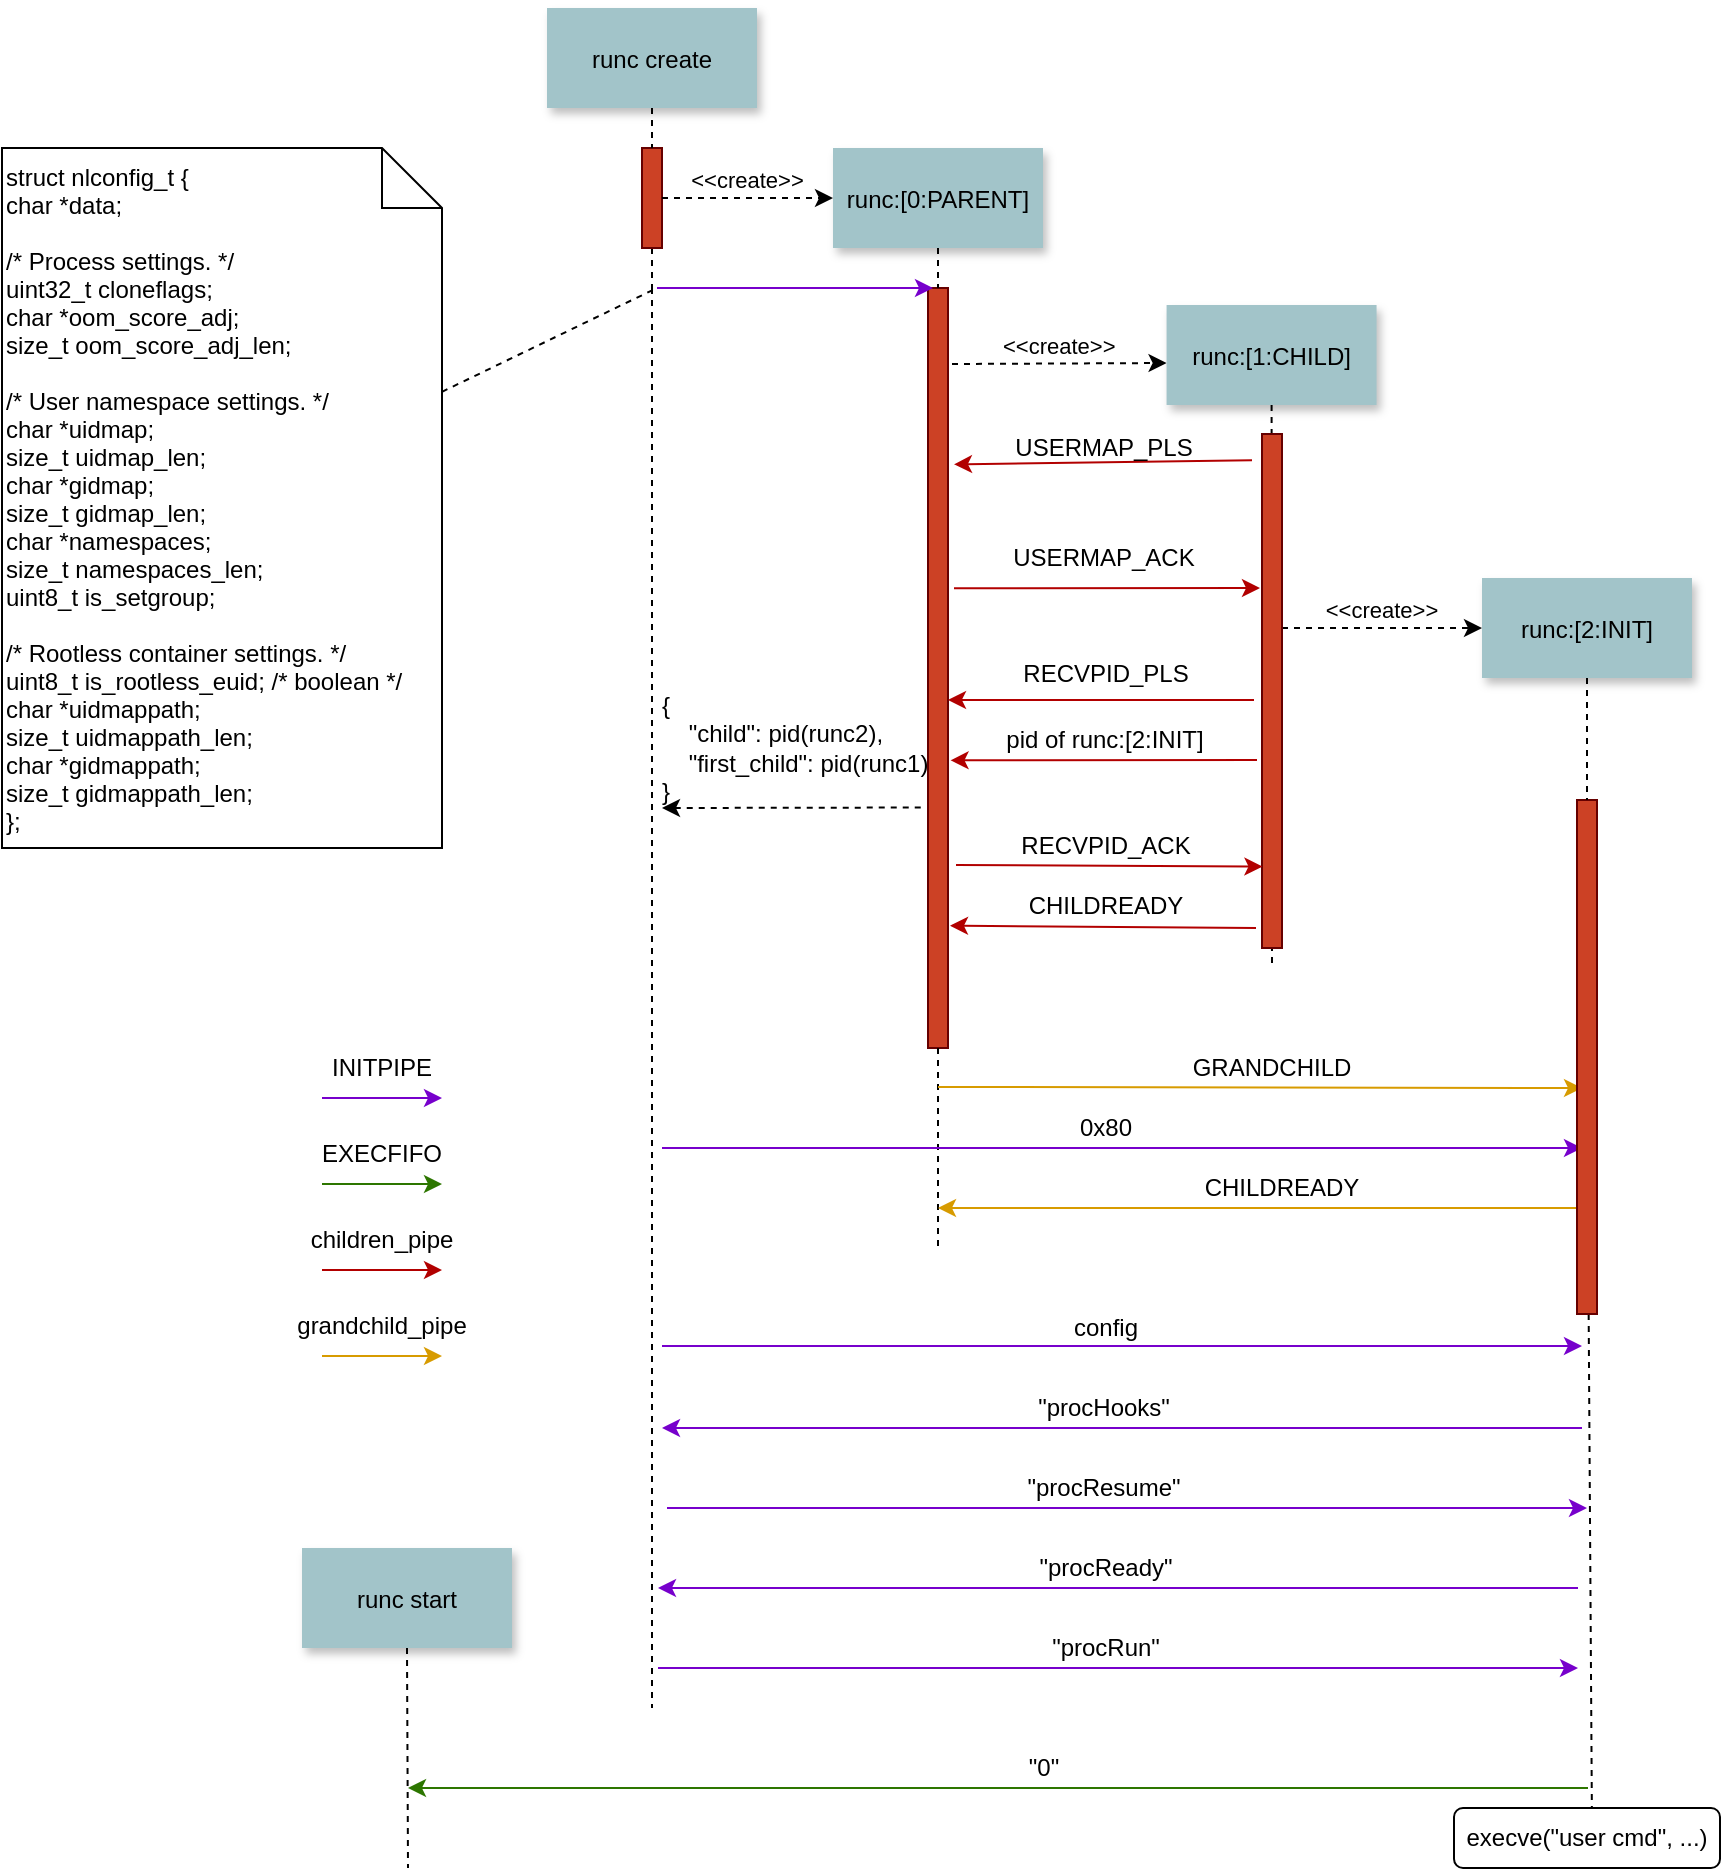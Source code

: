 <mxfile version="12.2.3" type="github" pages="1">
  <diagram name="Page-1" id="9361dd3d-8414-5efd-6122-117bd74ce7a7">
    <mxGraphModel dx="2452" dy="1517" grid="1" gridSize="10" guides="1" tooltips="1" connect="1" arrows="1" fold="1" page="0" pageScale="1.5" pageWidth="826" pageHeight="1169" background="#ffffff" math="0" shadow="0">
      <root>
        <mxCell id="0"/>
        <mxCell id="1" parent="0"/>
        <mxCell id="4" value="runc create" style="shadow=1;fillColor=#A2C4C9;strokeColor=none" parent="1" vertex="1">
          <mxGeometry x="152.5" y="-10" width="105" height="50" as="geometry"/>
        </mxCell>
        <mxCell id="6" value="" style="fillColor=#CC4125;strokeColor=#660000" parent="1" vertex="1">
          <mxGeometry x="343" y="130" width="10" height="380" as="geometry"/>
        </mxCell>
        <mxCell id="7" value="runc:[0:PARENT]" style="shadow=1;fillColor=#A2C4C9;strokeColor=none" parent="1" vertex="1">
          <mxGeometry x="295.5" y="60" width="105" height="50" as="geometry"/>
        </mxCell>
        <mxCell id="8" value="" style="edgeStyle=none;endArrow=none;dashed=1" parent="1" source="7" target="6" edge="1">
          <mxGeometry x="272.335" y="165" width="100" height="100" as="geometry">
            <mxPoint x="347.259" y="110" as="sourcePoint"/>
            <mxPoint x="347.576" y="165" as="targetPoint"/>
          </mxGeometry>
        </mxCell>
        <mxCell id="11" value="" style="edgeStyle=none;verticalLabelPosition=top;verticalAlign=bottom;endArrow=none;startArrow=classic;dashed=1" parent="1" edge="1">
          <mxGeometry x="220" y="302.259" width="100" height="100" as="geometry">
            <mxPoint x="210" y="390" as="sourcePoint"/>
            <mxPoint x="340" y="389.759" as="targetPoint"/>
          </mxGeometry>
        </mxCell>
        <mxCell id="13" value="&lt;&lt;create&gt;&gt;" style="edgeStyle=none;verticalLabelPosition=top;verticalAlign=bottom;dashed=1;entryX=0;entryY=0.5;entryDx=0;entryDy=0;exitX=1.2;exitY=0.1;exitDx=0;exitDy=0;exitPerimeter=0;" parent="1" source="6" edge="1">
          <mxGeometry x="385.455" y="117.916" width="100" height="100" as="geometry">
            <mxPoint x="360" y="168" as="sourcePoint"/>
            <mxPoint x="462.284" y="167.5" as="targetPoint"/>
          </mxGeometry>
        </mxCell>
        <mxCell id="15" value="runc:[1:CHILD]" style="shadow=1;fillColor=#A2C4C9;strokeColor=none" parent="1" vertex="1">
          <mxGeometry x="462.284" y="138.5" width="105" height="50" as="geometry"/>
        </mxCell>
        <mxCell id="22" value="runc:[2:INIT]" style="shadow=1;fillColor=#A2C4C9;strokeColor=none" parent="1" vertex="1">
          <mxGeometry x="620" y="275" width="105" height="50" as="geometry"/>
        </mxCell>
        <mxCell id="23" value="" style="edgeStyle=none;endArrow=none;dashed=1" parent="1" source="M7p2KPYp7pXhIXxXzcYj-162" edge="1">
          <mxGeometry x="614.488" y="175.0" width="100" height="100" as="geometry">
            <mxPoint x="674.653" y="110" as="sourcePoint"/>
            <mxPoint x="675" y="900" as="targetPoint"/>
          </mxGeometry>
        </mxCell>
        <mxCell id="27" value="&lt;&lt;create&gt;&gt;" style="edgeStyle=elbowEdgeStyle;elbow=vertical;verticalLabelPosition=top;verticalAlign=bottom;entryX=0;entryY=0.5;entryDx=0;entryDy=0;dashed=1;" parent="1" source="17" target="22" edge="1">
          <mxGeometry x="540" y="270" width="100" height="100" as="geometry">
            <mxPoint x="540" y="370" as="sourcePoint"/>
            <mxPoint x="640" y="270" as="targetPoint"/>
            <Array as="points"/>
          </mxGeometry>
        </mxCell>
        <mxCell id="33" value="" style="edgeStyle=elbowEdgeStyle;elbow=horizontal;endArrow=none;dashed=1" parent="1" source="M7p2KPYp7pXhIXxXzcYj-115" edge="1">
          <mxGeometry x="230.0" y="310" width="100" height="100" as="geometry">
            <mxPoint x="230.0" y="410" as="sourcePoint"/>
            <mxPoint x="205" y="130" as="targetPoint"/>
          </mxGeometry>
        </mxCell>
        <mxCell id="40" value="struct nlconfig_t {&#xa;char *data;&#xa;&#xa;   /* Process settings. */&#xa;   uint32_t cloneflags;&#xa;   char *oom_score_adj;&#xa;   size_t oom_score_adj_len;&#xa;&#xa;   /* User namespace settings. */&#xa;   char *uidmap;&#xa;   size_t uidmap_len;&#xa;   char *gidmap;&#xa;   size_t gidmap_len;&#xa;   char *namespaces;&#xa;   size_t namespaces_len;&#xa;   uint8_t is_setgroup;&#xa;&#xa;   /* Rootless container settings. */&#xa;   uint8_t is_rootless_euid;  /* boolean */&#xa;   char *uidmappath;&#xa;   size_t uidmappath_len;&#xa;   char *gidmappath;&#xa;   size_t gidmappath_len;&#xa;};" style="shape=note;align=left" parent="1" vertex="1">
          <mxGeometry x="-120" y="60" width="220" height="350" as="geometry"/>
        </mxCell>
        <mxCell id="41" value="" style="edgeStyle=none;endArrow=none;dashed=1;entryX=0.75;entryY=0;entryDx=0;entryDy=0;" parent="1" source="40" edge="1">
          <mxGeometry x="1030" y="180" width="100" height="100" as="geometry">
            <mxPoint x="1030" y="280" as="sourcePoint"/>
            <mxPoint x="207.5" y="130" as="targetPoint"/>
          </mxGeometry>
        </mxCell>
        <mxCell id="44" value="" style="edgeStyle=none;dashed=1;endArrow=none" parent="1" edge="1">
          <mxGeometry x="50" y="300" width="100" height="100" as="geometry">
            <mxPoint x="205" y="130" as="sourcePoint"/>
            <mxPoint x="205" y="840" as="targetPoint"/>
          </mxGeometry>
        </mxCell>
        <mxCell id="52" value="" style="edgeStyle=none;endArrow=none;dashed=1" parent="1" source="6" edge="1">
          <mxGeometry x="376.571" y="339.697" width="100" height="100" as="geometry">
            <mxPoint x="451.736" y="284.697" as="sourcePoint"/>
            <mxPoint x="348" y="610" as="targetPoint"/>
          </mxGeometry>
        </mxCell>
        <mxCell id="M7p2KPYp7pXhIXxXzcYj-97" value="" style="endArrow=classic;html=1;fillColor=#aa00ff;strokeColor=#7700CC;" parent="1" edge="1">
          <mxGeometry width="50" height="50" relative="1" as="geometry">
            <mxPoint x="40" y="535" as="sourcePoint"/>
            <mxPoint x="100" y="535" as="targetPoint"/>
          </mxGeometry>
        </mxCell>
        <mxCell id="M7p2KPYp7pXhIXxXzcYj-98" value="INITPIPE" style="text;html=1;strokeColor=none;fillColor=none;align=center;verticalAlign=middle;whiteSpace=wrap;rounded=0;" parent="1" vertex="1">
          <mxGeometry x="50" y="510" width="40" height="20" as="geometry"/>
        </mxCell>
        <mxCell id="M7p2KPYp7pXhIXxXzcYj-102" value="" style="endArrow=classic;html=1;fillColor=#60a917;strokeColor=#2D7600;" parent="1" edge="1">
          <mxGeometry width="50" height="50" relative="1" as="geometry">
            <mxPoint x="40" y="578" as="sourcePoint"/>
            <mxPoint x="100" y="578" as="targetPoint"/>
          </mxGeometry>
        </mxCell>
        <mxCell id="M7p2KPYp7pXhIXxXzcYj-103" value="EXECFIFO" style="text;html=1;strokeColor=none;fillColor=none;align=center;verticalAlign=middle;whiteSpace=wrap;rounded=0;" parent="1" vertex="1">
          <mxGeometry x="50" y="553" width="40" height="20" as="geometry"/>
        </mxCell>
        <mxCell id="M7p2KPYp7pXhIXxXzcYj-104" value="" style="endArrow=classic;html=1;fillColor=#e51400;strokeColor=#B20000;" parent="1" edge="1">
          <mxGeometry width="50" height="50" relative="1" as="geometry">
            <mxPoint x="40" y="621" as="sourcePoint"/>
            <mxPoint x="100" y="621" as="targetPoint"/>
          </mxGeometry>
        </mxCell>
        <mxCell id="M7p2KPYp7pXhIXxXzcYj-105" value="children_pipe" style="text;html=1;strokeColor=none;fillColor=none;align=center;verticalAlign=middle;whiteSpace=wrap;rounded=0;" parent="1" vertex="1">
          <mxGeometry x="50" y="596" width="40" height="20" as="geometry"/>
        </mxCell>
        <mxCell id="M7p2KPYp7pXhIXxXzcYj-106" value="" style="endArrow=classic;html=1;fillColor=#ffe6cc;strokeColor=#d79b00;" parent="1" edge="1">
          <mxGeometry width="50" height="50" relative="1" as="geometry">
            <mxPoint x="40" y="664" as="sourcePoint"/>
            <mxPoint x="100" y="664" as="targetPoint"/>
          </mxGeometry>
        </mxCell>
        <mxCell id="M7p2KPYp7pXhIXxXzcYj-107" value="grandchild_pipe" style="text;html=1;strokeColor=none;fillColor=none;align=center;verticalAlign=middle;whiteSpace=wrap;rounded=0;" parent="1" vertex="1">
          <mxGeometry x="50" y="639" width="40" height="20" as="geometry"/>
        </mxCell>
        <mxCell id="M7p2KPYp7pXhIXxXzcYj-113" value="" style="endArrow=classic;html=1;fillColor=#aa00ff;strokeColor=#7700CC;entryX=0.25;entryY=0;entryDx=0;entryDy=0;exitX=0.75;exitY=0;exitDx=0;exitDy=0;" parent="1" target="6" edge="1">
          <mxGeometry width="50" height="50" relative="1" as="geometry">
            <mxPoint x="207.5" y="130" as="sourcePoint"/>
            <mxPoint x="370" y="180" as="targetPoint"/>
          </mxGeometry>
        </mxCell>
        <mxCell id="M7p2KPYp7pXhIXxXzcYj-115" value="" style="fillColor=#CC4125;strokeColor=#660000" parent="1" vertex="1">
          <mxGeometry x="200" y="60" width="10" height="50" as="geometry"/>
        </mxCell>
        <mxCell id="M7p2KPYp7pXhIXxXzcYj-116" value="" style="edgeStyle=elbowEdgeStyle;elbow=horizontal;endArrow=none;dashed=1" parent="1" source="4" target="M7p2KPYp7pXhIXxXzcYj-115" edge="1">
          <mxGeometry x="230.0" y="310" width="100" height="100" as="geometry">
            <mxPoint x="205" y="10" as="sourcePoint"/>
            <mxPoint x="205" y="130" as="targetPoint"/>
          </mxGeometry>
        </mxCell>
        <mxCell id="M7p2KPYp7pXhIXxXzcYj-118" value="&lt;&lt;create&gt;&gt;" style="edgeStyle=none;verticalLabelPosition=top;verticalAlign=bottom;dashed=1;entryX=0;entryY=0.5;entryDx=0;entryDy=0;exitX=1;exitY=0.5;exitDx=0;exitDy=0;" parent="1" source="M7p2KPYp7pXhIXxXzcYj-115" target="7" edge="1">
          <mxGeometry x="272.955" y="-7.29" width="100" height="100" as="geometry">
            <mxPoint x="240" y="80" as="sourcePoint"/>
            <mxPoint x="290" y="80" as="targetPoint"/>
          </mxGeometry>
        </mxCell>
        <mxCell id="M7p2KPYp7pXhIXxXzcYj-135" value="" style="endArrow=classic;html=1;fillColor=#e51400;strokeColor=#B20000;entryX=1.3;entryY=0.232;entryDx=0;entryDy=0;entryPerimeter=0;exitX=-0.5;exitY=0.051;exitDx=0;exitDy=0;exitPerimeter=0;" parent="1" source="17" target="6" edge="1">
          <mxGeometry width="50" height="50" relative="1" as="geometry">
            <mxPoint x="490" y="253" as="sourcePoint"/>
            <mxPoint x="490" y="230" as="targetPoint"/>
          </mxGeometry>
        </mxCell>
        <mxCell id="M7p2KPYp7pXhIXxXzcYj-137" value="USERMAP_PLS" style="text;html=1;strokeColor=none;fillColor=none;align=center;verticalAlign=middle;whiteSpace=wrap;rounded=0;" parent="1" vertex="1">
          <mxGeometry x="411" y="200" width="40" height="20" as="geometry"/>
        </mxCell>
        <mxCell id="M7p2KPYp7pXhIXxXzcYj-138" value="" style="endArrow=classic;html=1;fillColor=#e51400;strokeColor=#B20000;exitX=1.3;exitY=0.395;exitDx=0;exitDy=0;exitPerimeter=0;" parent="1" source="6" edge="1">
          <mxGeometry width="50" height="50" relative="1" as="geometry">
            <mxPoint x="450" y="310" as="sourcePoint"/>
            <mxPoint x="509" y="280" as="targetPoint"/>
          </mxGeometry>
        </mxCell>
        <mxCell id="M7p2KPYp7pXhIXxXzcYj-140" value="USERMAP_ACK" style="text;html=1;strokeColor=none;fillColor=none;align=center;verticalAlign=middle;whiteSpace=wrap;rounded=0;" parent="1" vertex="1">
          <mxGeometry x="382" y="250" width="98" height="30" as="geometry"/>
        </mxCell>
        <mxCell id="M7p2KPYp7pXhIXxXzcYj-141" value="" style="endArrow=classic;html=1;fillColor=#e51400;strokeColor=#B20000;entryX=1;entryY=0.542;entryDx=0;entryDy=0;entryPerimeter=0;" parent="1" target="6" edge="1">
          <mxGeometry width="50" height="50" relative="1" as="geometry">
            <mxPoint x="506" y="336" as="sourcePoint"/>
            <mxPoint x="500" y="360" as="targetPoint"/>
          </mxGeometry>
        </mxCell>
        <mxCell id="M7p2KPYp7pXhIXxXzcYj-142" value="RECVPID_PLS" style="text;html=1;strokeColor=none;fillColor=none;align=center;verticalAlign=middle;whiteSpace=wrap;rounded=0;" parent="1" vertex="1">
          <mxGeometry x="411.5" y="313" width="40" height="20" as="geometry"/>
        </mxCell>
        <mxCell id="M7p2KPYp7pXhIXxXzcYj-143" value="" style="edgeStyle=none;endArrow=none;dashed=1" parent="1" source="15" edge="1">
          <mxGeometry x="543.071" y="239.697" width="100" height="100" as="geometry">
            <mxPoint x="514.5" y="410" as="sourcePoint"/>
            <mxPoint x="515" y="470" as="targetPoint"/>
          </mxGeometry>
        </mxCell>
        <mxCell id="17" value="" style="fillColor=#CC4125;strokeColor=#660000" parent="1" vertex="1">
          <mxGeometry x="510" y="203" width="10" height="257" as="geometry"/>
        </mxCell>
        <mxCell id="M7p2KPYp7pXhIXxXzcYj-147" value="" style="endArrow=classic;html=1;fillColor=#e51400;strokeColor=#B20000;exitX=-0.378;exitY=0.612;exitDx=0;exitDy=0;exitPerimeter=0;entryX=1;entryY=0.542;entryDx=0;entryDy=0;entryPerimeter=0;" parent="1" edge="1">
          <mxGeometry width="50" height="50" relative="1" as="geometry">
            <mxPoint x="507.5" y="366" as="sourcePoint"/>
            <mxPoint x="354.28" y="366.156" as="targetPoint"/>
          </mxGeometry>
        </mxCell>
        <mxCell id="M7p2KPYp7pXhIXxXzcYj-148" value="pid of runc:[2:INIT]" style="text;html=1;strokeColor=none;fillColor=none;align=center;verticalAlign=middle;whiteSpace=wrap;rounded=0;" parent="1" vertex="1">
          <mxGeometry x="372" y="346" width="119" height="20" as="geometry"/>
        </mxCell>
        <mxCell id="M7p2KPYp7pXhIXxXzcYj-149" value="RECVPID_ACK" style="text;html=1;strokeColor=none;fillColor=none;align=center;verticalAlign=middle;whiteSpace=wrap;rounded=0;" parent="1" vertex="1">
          <mxGeometry x="411.5" y="399" width="40" height="20" as="geometry"/>
        </mxCell>
        <mxCell id="M7p2KPYp7pXhIXxXzcYj-150" value="" style="endArrow=classic;html=1;fillColor=#e51400;strokeColor=#B20000;exitX=1.3;exitY=0.395;exitDx=0;exitDy=0;exitPerimeter=0;entryX=-0.078;entryY=0.359;entryDx=0;entryDy=0;entryPerimeter=0;" parent="1" edge="1">
          <mxGeometry width="50" height="50" relative="1" as="geometry">
            <mxPoint x="357" y="418.5" as="sourcePoint"/>
            <mxPoint x="510.22" y="419.303" as="targetPoint"/>
          </mxGeometry>
        </mxCell>
        <mxCell id="M7p2KPYp7pXhIXxXzcYj-151" value="" style="endArrow=classic;html=1;fillColor=#e51400;strokeColor=#B20000;entryX=1.1;entryY=0.839;entryDx=0;entryDy=0;entryPerimeter=0;" parent="1" target="6" edge="1">
          <mxGeometry width="50" height="50" relative="1" as="geometry">
            <mxPoint x="507" y="450" as="sourcePoint"/>
            <mxPoint x="553.22" y="430.803" as="targetPoint"/>
          </mxGeometry>
        </mxCell>
        <mxCell id="M7p2KPYp7pXhIXxXzcYj-152" value="CHILDREADY" style="text;html=1;strokeColor=none;fillColor=none;align=center;verticalAlign=middle;whiteSpace=wrap;rounded=0;" parent="1" vertex="1">
          <mxGeometry x="411.5" y="429" width="40" height="20" as="geometry"/>
        </mxCell>
        <mxCell id="M7p2KPYp7pXhIXxXzcYj-155" value="{&lt;br&gt;&amp;nbsp; &amp;nbsp; &quot;child&quot;: pid(runc2),&lt;br&gt;&amp;nbsp; &amp;nbsp; &quot;first_child&quot;: pid(runc1)&lt;br&gt;}" style="text;html=1;strokeColor=none;fillColor=none;align=left;verticalAlign=middle;whiteSpace=wrap;rounded=0;" parent="1" vertex="1">
          <mxGeometry x="208" y="331.5" width="140" height="56" as="geometry"/>
        </mxCell>
        <mxCell id="M7p2KPYp7pXhIXxXzcYj-156" value="" style="endArrow=classic;html=1;fillColor=#ffe6cc;strokeColor=#d79b00;" parent="1" edge="1">
          <mxGeometry width="50" height="50" relative="1" as="geometry">
            <mxPoint x="348" y="529.5" as="sourcePoint"/>
            <mxPoint x="670" y="530" as="targetPoint"/>
          </mxGeometry>
        </mxCell>
        <mxCell id="M7p2KPYp7pXhIXxXzcYj-157" value="GRANDCHILD" style="text;html=1;strokeColor=none;fillColor=none;align=center;verticalAlign=middle;whiteSpace=wrap;rounded=0;" parent="1" vertex="1">
          <mxGeometry x="495" y="510" width="40" height="20" as="geometry"/>
        </mxCell>
        <mxCell id="M7p2KPYp7pXhIXxXzcYj-158" value="" style="endArrow=classic;html=1;fillColor=#aa00ff;strokeColor=#7700CC;" parent="1" edge="1">
          <mxGeometry width="50" height="50" relative="1" as="geometry">
            <mxPoint x="210" y="560" as="sourcePoint"/>
            <mxPoint x="670" y="560" as="targetPoint"/>
          </mxGeometry>
        </mxCell>
        <mxCell id="M7p2KPYp7pXhIXxXzcYj-159" value="0x80" style="text;html=1;strokeColor=none;fillColor=none;align=center;verticalAlign=middle;whiteSpace=wrap;rounded=0;" parent="1" vertex="1">
          <mxGeometry x="411.5" y="540" width="40" height="20" as="geometry"/>
        </mxCell>
        <mxCell id="M7p2KPYp7pXhIXxXzcYj-160" value="" style="endArrow=classic;html=1;fillColor=#ffe6cc;strokeColor=#d79b00;" parent="1" edge="1">
          <mxGeometry width="50" height="50" relative="1" as="geometry">
            <mxPoint x="668" y="590" as="sourcePoint"/>
            <mxPoint x="348" y="590" as="targetPoint"/>
          </mxGeometry>
        </mxCell>
        <mxCell id="M7p2KPYp7pXhIXxXzcYj-161" value="CHILDREADY" style="text;html=1;strokeColor=none;fillColor=none;align=center;verticalAlign=middle;whiteSpace=wrap;rounded=0;" parent="1" vertex="1">
          <mxGeometry x="500" y="570" width="40" height="20" as="geometry"/>
        </mxCell>
        <mxCell id="M7p2KPYp7pXhIXxXzcYj-162" value="" style="fillColor=#CC4125;strokeColor=#660000" parent="1" vertex="1">
          <mxGeometry x="667.5" y="386" width="10" height="257" as="geometry"/>
        </mxCell>
        <mxCell id="M7p2KPYp7pXhIXxXzcYj-163" value="" style="edgeStyle=none;endArrow=none;dashed=1" parent="1" source="22" target="M7p2KPYp7pXhIXxXzcYj-162" edge="1">
          <mxGeometry x="614.488" y="175.0" width="100" height="100" as="geometry">
            <mxPoint x="672.649" y="325" as="sourcePoint"/>
            <mxPoint x="675" y="720" as="targetPoint"/>
          </mxGeometry>
        </mxCell>
        <mxCell id="M7p2KPYp7pXhIXxXzcYj-164" value="" style="endArrow=classic;html=1;fillColor=#aa00ff;strokeColor=#7700CC;" parent="1" edge="1">
          <mxGeometry width="50" height="50" relative="1" as="geometry">
            <mxPoint x="210" y="659" as="sourcePoint"/>
            <mxPoint x="670" y="659" as="targetPoint"/>
          </mxGeometry>
        </mxCell>
        <mxCell id="M7p2KPYp7pXhIXxXzcYj-165" value="config" style="text;html=1;strokeColor=none;fillColor=none;align=center;verticalAlign=middle;whiteSpace=wrap;rounded=0;" parent="1" vertex="1">
          <mxGeometry x="411.5" y="640" width="40" height="20" as="geometry"/>
        </mxCell>
        <mxCell id="M7p2KPYp7pXhIXxXzcYj-166" value="" style="endArrow=classic;html=1;fillColor=#aa00ff;strokeColor=#7700CC;" parent="1" edge="1">
          <mxGeometry width="50" height="50" relative="1" as="geometry">
            <mxPoint x="670" y="700" as="sourcePoint"/>
            <mxPoint x="210" y="700" as="targetPoint"/>
          </mxGeometry>
        </mxCell>
        <mxCell id="M7p2KPYp7pXhIXxXzcYj-167" value="&quot;procHooks&quot;" style="text;html=1;strokeColor=none;fillColor=none;align=center;verticalAlign=middle;whiteSpace=wrap;rounded=0;" parent="1" vertex="1">
          <mxGeometry x="411" y="680" width="40" height="20" as="geometry"/>
        </mxCell>
        <mxCell id="M7p2KPYp7pXhIXxXzcYj-168" value="" style="endArrow=classic;html=1;fillColor=#aa00ff;strokeColor=#7700CC;" parent="1" edge="1">
          <mxGeometry width="50" height="50" relative="1" as="geometry">
            <mxPoint x="212.5" y="740" as="sourcePoint"/>
            <mxPoint x="672.5" y="740" as="targetPoint"/>
          </mxGeometry>
        </mxCell>
        <mxCell id="M7p2KPYp7pXhIXxXzcYj-169" value="&quot;procResume&quot;" style="text;html=1;strokeColor=none;fillColor=none;align=center;verticalAlign=middle;whiteSpace=wrap;rounded=0;" parent="1" vertex="1">
          <mxGeometry x="411" y="720" width="40" height="20" as="geometry"/>
        </mxCell>
        <mxCell id="M7p2KPYp7pXhIXxXzcYj-170" value="" style="endArrow=classic;html=1;fillColor=#aa00ff;strokeColor=#7700CC;" parent="1" edge="1">
          <mxGeometry width="50" height="50" relative="1" as="geometry">
            <mxPoint x="668" y="780" as="sourcePoint"/>
            <mxPoint x="208" y="780" as="targetPoint"/>
          </mxGeometry>
        </mxCell>
        <mxCell id="M7p2KPYp7pXhIXxXzcYj-171" value="&quot;procReady&quot;" style="text;html=1;strokeColor=none;fillColor=none;align=center;verticalAlign=middle;whiteSpace=wrap;rounded=0;" parent="1" vertex="1">
          <mxGeometry x="411.5" y="760" width="40" height="20" as="geometry"/>
        </mxCell>
        <mxCell id="M7p2KPYp7pXhIXxXzcYj-172" value="" style="endArrow=classic;html=1;fillColor=#aa00ff;strokeColor=#7700CC;" parent="1" edge="1">
          <mxGeometry width="50" height="50" relative="1" as="geometry">
            <mxPoint x="208" y="820" as="sourcePoint"/>
            <mxPoint x="668" y="820" as="targetPoint"/>
          </mxGeometry>
        </mxCell>
        <mxCell id="M7p2KPYp7pXhIXxXzcYj-173" value="&quot;procRun&quot;" style="text;html=1;strokeColor=none;fillColor=none;align=center;verticalAlign=middle;whiteSpace=wrap;rounded=0;" parent="1" vertex="1">
          <mxGeometry x="411.5" y="800" width="40" height="20" as="geometry"/>
        </mxCell>
        <mxCell id="M7p2KPYp7pXhIXxXzcYj-174" value="runc start" style="shadow=1;fillColor=#A2C4C9;strokeColor=none" parent="1" vertex="1">
          <mxGeometry x="30" y="760" width="105" height="50" as="geometry"/>
        </mxCell>
        <mxCell id="M7p2KPYp7pXhIXxXzcYj-175" value="" style="edgeStyle=none;dashed=1;endArrow=none" parent="1" edge="1">
          <mxGeometry x="-72.5" y="980" width="100" height="100" as="geometry">
            <mxPoint x="82.5" y="810" as="sourcePoint"/>
            <mxPoint x="83" y="920" as="targetPoint"/>
          </mxGeometry>
        </mxCell>
        <mxCell id="M7p2KPYp7pXhIXxXzcYj-176" value="" style="endArrow=classic;html=1;fillColor=#60a917;strokeColor=#2D7600;" parent="1" edge="1">
          <mxGeometry width="50" height="50" relative="1" as="geometry">
            <mxPoint x="673" y="880" as="sourcePoint"/>
            <mxPoint x="83" y="880" as="targetPoint"/>
          </mxGeometry>
        </mxCell>
        <mxCell id="M7p2KPYp7pXhIXxXzcYj-177" value="&quot;0&quot;" style="text;html=1;strokeColor=none;fillColor=none;align=center;verticalAlign=middle;whiteSpace=wrap;rounded=0;" parent="1" vertex="1">
          <mxGeometry x="380.5" y="860" width="40" height="20" as="geometry"/>
        </mxCell>
        <mxCell id="bHHnmka72U57fHlDasfd-53" value="execve(&quot;user cmd&quot;, ...)" style="rounded=1;whiteSpace=wrap;html=1;" vertex="1" parent="1">
          <mxGeometry x="606" y="890" width="133" height="30" as="geometry"/>
        </mxCell>
      </root>
    </mxGraphModel>
  </diagram>
</mxfile>

